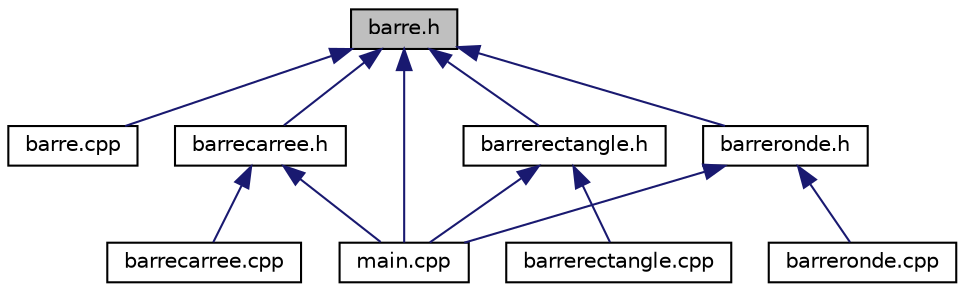 digraph "barre.h"
{
  edge [fontname="Helvetica",fontsize="10",labelfontname="Helvetica",labelfontsize="10"];
  node [fontname="Helvetica",fontsize="10",shape=record];
  Node3 [label="barre.h",height=0.2,width=0.4,color="black", fillcolor="grey75", style="filled", fontcolor="black"];
  Node3 -> Node4 [dir="back",color="midnightblue",fontsize="10",style="solid"];
  Node4 [label="barre.cpp",height=0.2,width=0.4,color="black", fillcolor="white", style="filled",URL="$barre_8cpp.html"];
  Node3 -> Node5 [dir="back",color="midnightblue",fontsize="10",style="solid"];
  Node5 [label="barrecarree.h",height=0.2,width=0.4,color="black", fillcolor="white", style="filled",URL="$barrecarree_8h.html"];
  Node5 -> Node6 [dir="back",color="midnightblue",fontsize="10",style="solid"];
  Node6 [label="barrecarree.cpp",height=0.2,width=0.4,color="black", fillcolor="white", style="filled",URL="$barrecarree_8cpp.html"];
  Node5 -> Node7 [dir="back",color="midnightblue",fontsize="10",style="solid"];
  Node7 [label="main.cpp",height=0.2,width=0.4,color="black", fillcolor="white", style="filled",URL="$main_8cpp.html"];
  Node3 -> Node8 [dir="back",color="midnightblue",fontsize="10",style="solid"];
  Node8 [label="barrerectangle.h",height=0.2,width=0.4,color="black", fillcolor="white", style="filled",URL="$barrerectangle_8h.html"];
  Node8 -> Node9 [dir="back",color="midnightblue",fontsize="10",style="solid"];
  Node9 [label="barrerectangle.cpp",height=0.2,width=0.4,color="black", fillcolor="white", style="filled",URL="$barrerectangle_8cpp.html"];
  Node8 -> Node7 [dir="back",color="midnightblue",fontsize="10",style="solid"];
  Node3 -> Node10 [dir="back",color="midnightblue",fontsize="10",style="solid"];
  Node10 [label="barreronde.h",height=0.2,width=0.4,color="black", fillcolor="white", style="filled",URL="$barreronde_8h.html"];
  Node10 -> Node11 [dir="back",color="midnightblue",fontsize="10",style="solid"];
  Node11 [label="barreronde.cpp",height=0.2,width=0.4,color="black", fillcolor="white", style="filled",URL="$barreronde_8cpp.html"];
  Node10 -> Node7 [dir="back",color="midnightblue",fontsize="10",style="solid"];
  Node3 -> Node7 [dir="back",color="midnightblue",fontsize="10",style="solid"];
}
